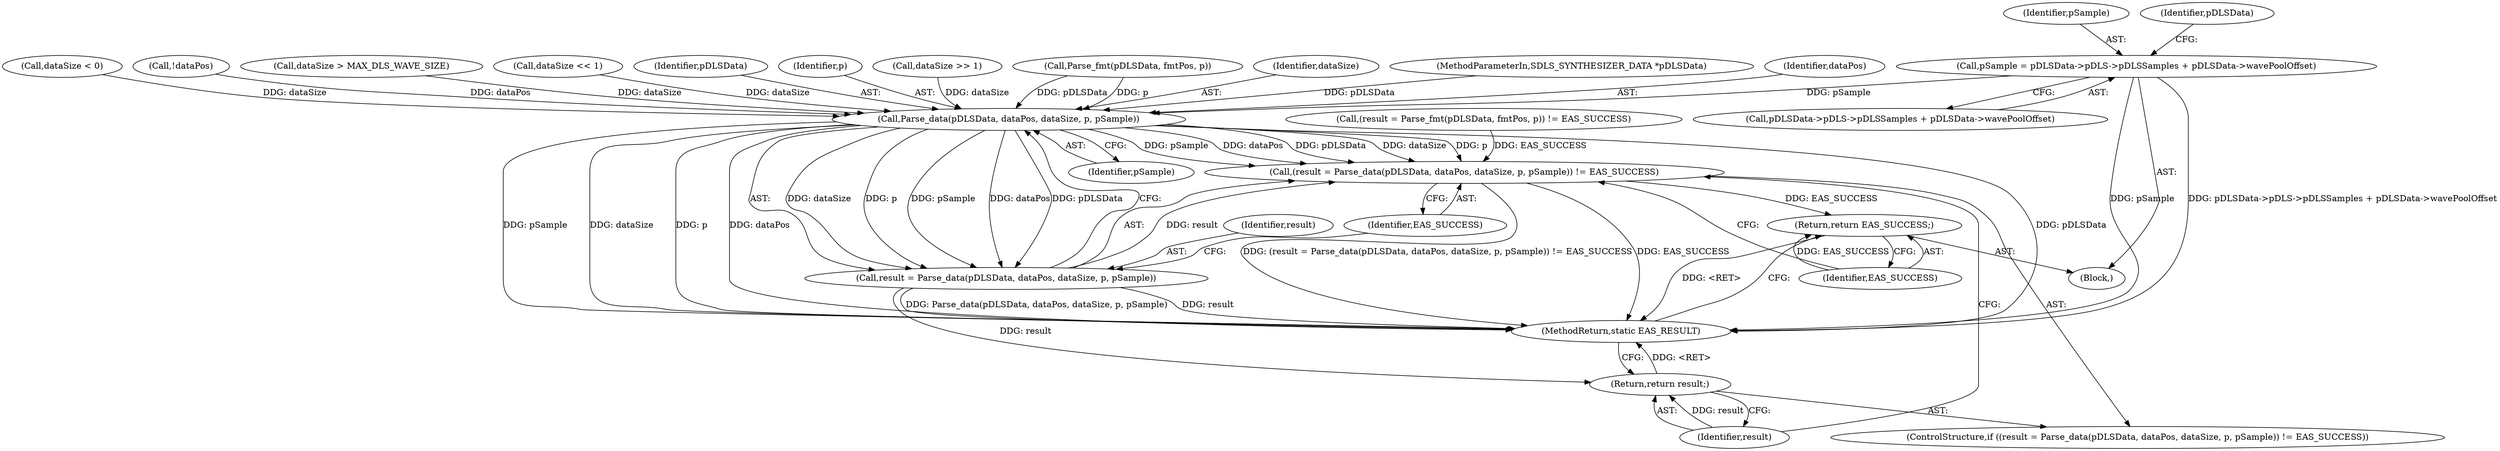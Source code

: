 digraph "0_Android_e999f077f6ef59d20282f1e04786816a31fb8be6@integer" {
"1000415" [label="(Call,pSample = pDLSData->pDLS->pDLSSamples + pDLSData->wavePoolOffset)"];
"1000471" [label="(Call,Parse_data(pDLSData, dataPos, dataSize, p, pSample))"];
"1000468" [label="(Call,(result = Parse_data(pDLSData, dataPos, dataSize, p, pSample)) != EAS_SUCCESS)"];
"1000480" [label="(Return,return EAS_SUCCESS;)"];
"1000469" [label="(Call,result = Parse_data(pDLSData, dataPos, dataSize, p, pSample))"];
"1000478" [label="(Return,return result;)"];
"1000478" [label="(Return,return result;)"];
"1000342" [label="(Call,Parse_fmt(pDLSData, fmtPos, p))"];
"1000415" [label="(Call,pSample = pDLSData->pDLS->pDLSSamples + pDLSData->wavePoolOffset)"];
"1000417" [label="(Call,pDLSData->pDLS->pDLSSamples + pDLSData->wavePoolOffset)"];
"1000480" [label="(Return,return EAS_SUCCESS;)"];
"1000416" [label="(Identifier,pSample)"];
"1000474" [label="(Identifier,dataSize)"];
"1000124" [label="(MethodParameterIn,SDLS_SYNTHESIZER_DATA *pDLSData)"];
"1000479" [label="(Identifier,result)"];
"1000473" [label="(Identifier,dataPos)"];
"1000470" [label="(Identifier,result)"];
"1000482" [label="(MethodReturn,static EAS_RESULT)"];
"1000257" [label="(Call,dataSize < 0)"];
"1000477" [label="(Identifier,EAS_SUCCESS)"];
"1000127" [label="(Block,)"];
"1000318" [label="(Call,!dataPos)"];
"1000468" [label="(Call,(result = Parse_data(pDLSData, dataPos, dataSize, p, pSample)) != EAS_SUCCESS)"];
"1000467" [label="(ControlStructure,if ((result = Parse_data(pDLSData, dataPos, dataSize, p, pSample)) != EAS_SUCCESS))"];
"1000260" [label="(Call,dataSize > MAX_DLS_WAVE_SIZE)"];
"1000481" [label="(Identifier,EAS_SUCCESS)"];
"1000389" [label="(Call,dataSize << 1)"];
"1000472" [label="(Identifier,pDLSData)"];
"1000475" [label="(Identifier,p)"];
"1000366" [label="(Call,dataSize >> 1)"];
"1000471" [label="(Call,Parse_data(pDLSData, dataPos, dataSize, p, pSample))"];
"1000476" [label="(Identifier,pSample)"];
"1000469" [label="(Call,result = Parse_data(pDLSData, dataPos, dataSize, p, pSample))"];
"1000339" [label="(Call,(result = Parse_fmt(pDLSData, fmtPos, p)) != EAS_SUCCESS)"];
"1000430" [label="(Identifier,pDLSData)"];
"1000415" -> "1000127"  [label="AST: "];
"1000415" -> "1000417"  [label="CFG: "];
"1000416" -> "1000415"  [label="AST: "];
"1000417" -> "1000415"  [label="AST: "];
"1000430" -> "1000415"  [label="CFG: "];
"1000415" -> "1000482"  [label="DDG: pSample"];
"1000415" -> "1000482"  [label="DDG: pDLSData->pDLS->pDLSSamples + pDLSData->wavePoolOffset"];
"1000415" -> "1000471"  [label="DDG: pSample"];
"1000471" -> "1000469"  [label="AST: "];
"1000471" -> "1000476"  [label="CFG: "];
"1000472" -> "1000471"  [label="AST: "];
"1000473" -> "1000471"  [label="AST: "];
"1000474" -> "1000471"  [label="AST: "];
"1000475" -> "1000471"  [label="AST: "];
"1000476" -> "1000471"  [label="AST: "];
"1000469" -> "1000471"  [label="CFG: "];
"1000471" -> "1000482"  [label="DDG: pDLSData"];
"1000471" -> "1000482"  [label="DDG: pSample"];
"1000471" -> "1000482"  [label="DDG: dataSize"];
"1000471" -> "1000482"  [label="DDG: p"];
"1000471" -> "1000482"  [label="DDG: dataPos"];
"1000471" -> "1000468"  [label="DDG: dataSize"];
"1000471" -> "1000468"  [label="DDG: p"];
"1000471" -> "1000468"  [label="DDG: pSample"];
"1000471" -> "1000468"  [label="DDG: dataPos"];
"1000471" -> "1000468"  [label="DDG: pDLSData"];
"1000471" -> "1000469"  [label="DDG: dataSize"];
"1000471" -> "1000469"  [label="DDG: p"];
"1000471" -> "1000469"  [label="DDG: pSample"];
"1000471" -> "1000469"  [label="DDG: dataPos"];
"1000471" -> "1000469"  [label="DDG: pDLSData"];
"1000342" -> "1000471"  [label="DDG: pDLSData"];
"1000342" -> "1000471"  [label="DDG: p"];
"1000124" -> "1000471"  [label="DDG: pDLSData"];
"1000318" -> "1000471"  [label="DDG: dataPos"];
"1000366" -> "1000471"  [label="DDG: dataSize"];
"1000389" -> "1000471"  [label="DDG: dataSize"];
"1000257" -> "1000471"  [label="DDG: dataSize"];
"1000260" -> "1000471"  [label="DDG: dataSize"];
"1000468" -> "1000467"  [label="AST: "];
"1000468" -> "1000477"  [label="CFG: "];
"1000469" -> "1000468"  [label="AST: "];
"1000477" -> "1000468"  [label="AST: "];
"1000479" -> "1000468"  [label="CFG: "];
"1000481" -> "1000468"  [label="CFG: "];
"1000468" -> "1000482"  [label="DDG: (result = Parse_data(pDLSData, dataPos, dataSize, p, pSample)) != EAS_SUCCESS"];
"1000468" -> "1000482"  [label="DDG: EAS_SUCCESS"];
"1000469" -> "1000468"  [label="DDG: result"];
"1000339" -> "1000468"  [label="DDG: EAS_SUCCESS"];
"1000468" -> "1000480"  [label="DDG: EAS_SUCCESS"];
"1000480" -> "1000127"  [label="AST: "];
"1000480" -> "1000481"  [label="CFG: "];
"1000481" -> "1000480"  [label="AST: "];
"1000482" -> "1000480"  [label="CFG: "];
"1000480" -> "1000482"  [label="DDG: <RET>"];
"1000481" -> "1000480"  [label="DDG: EAS_SUCCESS"];
"1000470" -> "1000469"  [label="AST: "];
"1000477" -> "1000469"  [label="CFG: "];
"1000469" -> "1000482"  [label="DDG: Parse_data(pDLSData, dataPos, dataSize, p, pSample)"];
"1000469" -> "1000482"  [label="DDG: result"];
"1000469" -> "1000478"  [label="DDG: result"];
"1000478" -> "1000467"  [label="AST: "];
"1000478" -> "1000479"  [label="CFG: "];
"1000479" -> "1000478"  [label="AST: "];
"1000482" -> "1000478"  [label="CFG: "];
"1000478" -> "1000482"  [label="DDG: <RET>"];
"1000479" -> "1000478"  [label="DDG: result"];
}
